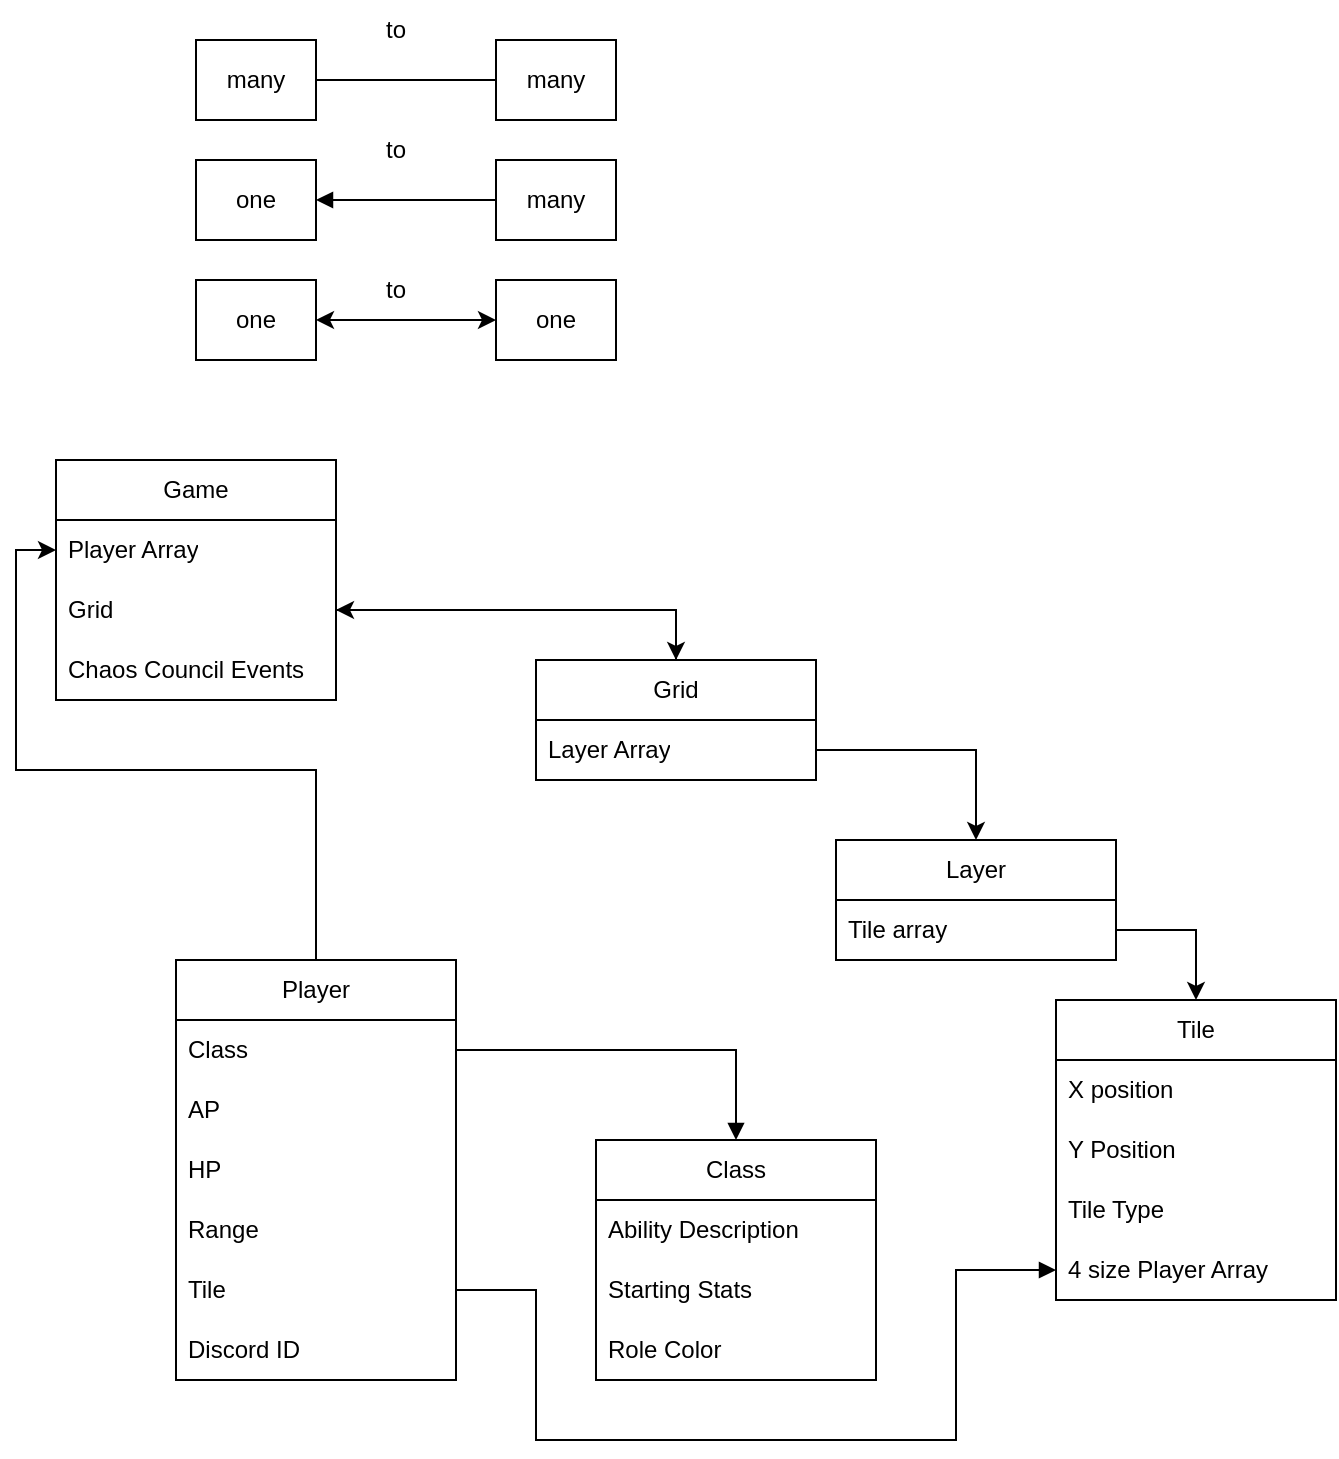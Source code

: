 <mxfile version="24.8.3">
  <diagram id="C5RBs43oDa-KdzZeNtuy" name="Page-1">
    <mxGraphModel dx="1434" dy="784" grid="1" gridSize="10" guides="1" tooltips="1" connect="1" arrows="1" fold="1" page="1" pageScale="1" pageWidth="827" pageHeight="1169" math="0" shadow="0">
      <root>
        <mxCell id="WIyWlLk6GJQsqaUBKTNV-0" />
        <mxCell id="WIyWlLk6GJQsqaUBKTNV-1" parent="WIyWlLk6GJQsqaUBKTNV-0" />
        <mxCell id="wLxp5FZqkMn3pI5LJp9S-1" value="Game" style="swimlane;fontStyle=0;childLayout=stackLayout;horizontal=1;startSize=30;horizontalStack=0;resizeParent=1;resizeParentMax=0;resizeLast=0;collapsible=1;marginBottom=0;whiteSpace=wrap;html=1;" vertex="1" parent="WIyWlLk6GJQsqaUBKTNV-1">
          <mxGeometry x="100" y="240" width="140" height="120" as="geometry" />
        </mxCell>
        <mxCell id="wLxp5FZqkMn3pI5LJp9S-2" value="Player Array" style="text;strokeColor=none;fillColor=none;align=left;verticalAlign=middle;spacingLeft=4;spacingRight=4;overflow=hidden;points=[[0,0.5],[1,0.5]];portConstraint=eastwest;rotatable=0;whiteSpace=wrap;html=1;" vertex="1" parent="wLxp5FZqkMn3pI5LJp9S-1">
          <mxGeometry y="30" width="140" height="30" as="geometry" />
        </mxCell>
        <mxCell id="wLxp5FZqkMn3pI5LJp9S-3" value="Grid" style="text;strokeColor=none;fillColor=none;align=left;verticalAlign=middle;spacingLeft=4;spacingRight=4;overflow=hidden;points=[[0,0.5],[1,0.5]];portConstraint=eastwest;rotatable=0;whiteSpace=wrap;html=1;" vertex="1" parent="wLxp5FZqkMn3pI5LJp9S-1">
          <mxGeometry y="60" width="140" height="30" as="geometry" />
        </mxCell>
        <mxCell id="wLxp5FZqkMn3pI5LJp9S-4" value="Chaos Council Events" style="text;strokeColor=none;fillColor=none;align=left;verticalAlign=middle;spacingLeft=4;spacingRight=4;overflow=hidden;points=[[0,0.5],[1,0.5]];portConstraint=eastwest;rotatable=0;whiteSpace=wrap;html=1;" vertex="1" parent="wLxp5FZqkMn3pI5LJp9S-1">
          <mxGeometry y="90" width="140" height="30" as="geometry" />
        </mxCell>
        <mxCell id="wLxp5FZqkMn3pI5LJp9S-31" style="edgeStyle=orthogonalEdgeStyle;rounded=0;orthogonalLoop=1;jettySize=auto;html=1;entryX=1;entryY=0.5;entryDx=0;entryDy=0;" edge="1" parent="WIyWlLk6GJQsqaUBKTNV-1" source="wLxp5FZqkMn3pI5LJp9S-5" target="wLxp5FZqkMn3pI5LJp9S-3">
          <mxGeometry relative="1" as="geometry" />
        </mxCell>
        <mxCell id="wLxp5FZqkMn3pI5LJp9S-5" value="Grid" style="swimlane;fontStyle=0;childLayout=stackLayout;horizontal=1;startSize=30;horizontalStack=0;resizeParent=1;resizeParentMax=0;resizeLast=0;collapsible=1;marginBottom=0;whiteSpace=wrap;html=1;" vertex="1" parent="WIyWlLk6GJQsqaUBKTNV-1">
          <mxGeometry x="340" y="340" width="140" height="60" as="geometry" />
        </mxCell>
        <mxCell id="wLxp5FZqkMn3pI5LJp9S-6" value="Layer Array" style="text;strokeColor=none;fillColor=none;align=left;verticalAlign=middle;spacingLeft=4;spacingRight=4;overflow=hidden;points=[[0,0.5],[1,0.5]];portConstraint=eastwest;rotatable=0;whiteSpace=wrap;html=1;" vertex="1" parent="wLxp5FZqkMn3pI5LJp9S-5">
          <mxGeometry y="30" width="140" height="30" as="geometry" />
        </mxCell>
        <mxCell id="wLxp5FZqkMn3pI5LJp9S-14" value="Layer" style="swimlane;fontStyle=0;childLayout=stackLayout;horizontal=1;startSize=30;horizontalStack=0;resizeParent=1;resizeParentMax=0;resizeLast=0;collapsible=1;marginBottom=0;whiteSpace=wrap;html=1;" vertex="1" parent="WIyWlLk6GJQsqaUBKTNV-1">
          <mxGeometry x="490" y="430" width="140" height="60" as="geometry" />
        </mxCell>
        <mxCell id="wLxp5FZqkMn3pI5LJp9S-15" value="Tile array" style="text;strokeColor=none;fillColor=none;align=left;verticalAlign=middle;spacingLeft=4;spacingRight=4;overflow=hidden;points=[[0,0.5],[1,0.5]];portConstraint=eastwest;rotatable=0;whiteSpace=wrap;html=1;" vertex="1" parent="wLxp5FZqkMn3pI5LJp9S-14">
          <mxGeometry y="30" width="140" height="30" as="geometry" />
        </mxCell>
        <mxCell id="wLxp5FZqkMn3pI5LJp9S-18" value="Tile" style="swimlane;fontStyle=0;childLayout=stackLayout;horizontal=1;startSize=30;horizontalStack=0;resizeParent=1;resizeParentMax=0;resizeLast=0;collapsible=1;marginBottom=0;whiteSpace=wrap;html=1;" vertex="1" parent="WIyWlLk6GJQsqaUBKTNV-1">
          <mxGeometry x="600" y="510" width="140" height="150" as="geometry" />
        </mxCell>
        <mxCell id="wLxp5FZqkMn3pI5LJp9S-19" value="X position" style="text;strokeColor=none;fillColor=none;align=left;verticalAlign=middle;spacingLeft=4;spacingRight=4;overflow=hidden;points=[[0,0.5],[1,0.5]];portConstraint=eastwest;rotatable=0;whiteSpace=wrap;html=1;" vertex="1" parent="wLxp5FZqkMn3pI5LJp9S-18">
          <mxGeometry y="30" width="140" height="30" as="geometry" />
        </mxCell>
        <mxCell id="wLxp5FZqkMn3pI5LJp9S-20" value="Y Position" style="text;strokeColor=none;fillColor=none;align=left;verticalAlign=middle;spacingLeft=4;spacingRight=4;overflow=hidden;points=[[0,0.5],[1,0.5]];portConstraint=eastwest;rotatable=0;whiteSpace=wrap;html=1;" vertex="1" parent="wLxp5FZqkMn3pI5LJp9S-18">
          <mxGeometry y="60" width="140" height="30" as="geometry" />
        </mxCell>
        <mxCell id="wLxp5FZqkMn3pI5LJp9S-21" value="Tile Type" style="text;strokeColor=none;fillColor=none;align=left;verticalAlign=middle;spacingLeft=4;spacingRight=4;overflow=hidden;points=[[0,0.5],[1,0.5]];portConstraint=eastwest;rotatable=0;whiteSpace=wrap;html=1;" vertex="1" parent="wLxp5FZqkMn3pI5LJp9S-18">
          <mxGeometry y="90" width="140" height="30" as="geometry" />
        </mxCell>
        <mxCell id="wLxp5FZqkMn3pI5LJp9S-44" value="4 size Player Array" style="text;strokeColor=none;fillColor=none;align=left;verticalAlign=middle;spacingLeft=4;spacingRight=4;overflow=hidden;points=[[0,0.5],[1,0.5]];portConstraint=eastwest;rotatable=0;whiteSpace=wrap;html=1;" vertex="1" parent="wLxp5FZqkMn3pI5LJp9S-18">
          <mxGeometry y="120" width="140" height="30" as="geometry" />
        </mxCell>
        <mxCell id="wLxp5FZqkMn3pI5LJp9S-22" value="" style="endArrow=classic;startArrow=classic;html=1;rounded=0;" edge="1" parent="WIyWlLk6GJQsqaUBKTNV-1">
          <mxGeometry width="50" height="50" relative="1" as="geometry">
            <mxPoint x="230" y="170" as="sourcePoint" />
            <mxPoint x="320" y="170" as="targetPoint" />
          </mxGeometry>
        </mxCell>
        <mxCell id="wLxp5FZqkMn3pI5LJp9S-23" value="to" style="text;html=1;align=center;verticalAlign=middle;whiteSpace=wrap;rounded=0;" vertex="1" parent="WIyWlLk6GJQsqaUBKTNV-1">
          <mxGeometry x="240" y="140" width="60" height="30" as="geometry" />
        </mxCell>
        <mxCell id="wLxp5FZqkMn3pI5LJp9S-30" style="edgeStyle=orthogonalEdgeStyle;rounded=0;orthogonalLoop=1;jettySize=auto;html=1;entryX=0.5;entryY=0;entryDx=0;entryDy=0;" edge="1" parent="WIyWlLk6GJQsqaUBKTNV-1" source="wLxp5FZqkMn3pI5LJp9S-3" target="wLxp5FZqkMn3pI5LJp9S-5">
          <mxGeometry relative="1" as="geometry" />
        </mxCell>
        <mxCell id="wLxp5FZqkMn3pI5LJp9S-32" style="edgeStyle=orthogonalEdgeStyle;rounded=0;orthogonalLoop=1;jettySize=auto;html=1;exitX=1;exitY=0.5;exitDx=0;exitDy=0;entryX=0.5;entryY=0;entryDx=0;entryDy=0;" edge="1" parent="WIyWlLk6GJQsqaUBKTNV-1" source="wLxp5FZqkMn3pI5LJp9S-6" target="wLxp5FZqkMn3pI5LJp9S-14">
          <mxGeometry relative="1" as="geometry" />
        </mxCell>
        <mxCell id="wLxp5FZqkMn3pI5LJp9S-33" value="one" style="rounded=0;whiteSpace=wrap;html=1;" vertex="1" parent="WIyWlLk6GJQsqaUBKTNV-1">
          <mxGeometry x="170" y="150" width="60" height="40" as="geometry" />
        </mxCell>
        <mxCell id="wLxp5FZqkMn3pI5LJp9S-35" value="one" style="rounded=0;whiteSpace=wrap;html=1;" vertex="1" parent="WIyWlLk6GJQsqaUBKTNV-1">
          <mxGeometry x="320" y="150" width="60" height="40" as="geometry" />
        </mxCell>
        <mxCell id="wLxp5FZqkMn3pI5LJp9S-36" value="" style="endArrow=none;startArrow=block;html=1;rounded=0;startFill=1;endFill=0;" edge="1" parent="WIyWlLk6GJQsqaUBKTNV-1">
          <mxGeometry width="50" height="50" relative="1" as="geometry">
            <mxPoint x="230" y="110" as="sourcePoint" />
            <mxPoint x="320" y="110" as="targetPoint" />
          </mxGeometry>
        </mxCell>
        <mxCell id="wLxp5FZqkMn3pI5LJp9S-37" value="to" style="text;html=1;align=center;verticalAlign=middle;whiteSpace=wrap;rounded=0;" vertex="1" parent="WIyWlLk6GJQsqaUBKTNV-1">
          <mxGeometry x="240" y="70" width="60" height="30" as="geometry" />
        </mxCell>
        <mxCell id="wLxp5FZqkMn3pI5LJp9S-38" value="one" style="rounded=0;whiteSpace=wrap;html=1;" vertex="1" parent="WIyWlLk6GJQsqaUBKTNV-1">
          <mxGeometry x="170" y="90" width="60" height="40" as="geometry" />
        </mxCell>
        <mxCell id="wLxp5FZqkMn3pI5LJp9S-39" value="many" style="rounded=0;whiteSpace=wrap;html=1;" vertex="1" parent="WIyWlLk6GJQsqaUBKTNV-1">
          <mxGeometry x="320" y="90" width="60" height="40" as="geometry" />
        </mxCell>
        <mxCell id="wLxp5FZqkMn3pI5LJp9S-40" value="" style="endArrow=baseDash;startArrow=baseDash;html=1;rounded=0;startFill=0;endFill=0;" edge="1" parent="WIyWlLk6GJQsqaUBKTNV-1">
          <mxGeometry width="50" height="50" relative="1" as="geometry">
            <mxPoint x="230" y="50" as="sourcePoint" />
            <mxPoint x="320" y="50" as="targetPoint" />
          </mxGeometry>
        </mxCell>
        <mxCell id="wLxp5FZqkMn3pI5LJp9S-41" value="to" style="text;html=1;align=center;verticalAlign=middle;whiteSpace=wrap;rounded=0;" vertex="1" parent="WIyWlLk6GJQsqaUBKTNV-1">
          <mxGeometry x="240" y="10" width="60" height="30" as="geometry" />
        </mxCell>
        <mxCell id="wLxp5FZqkMn3pI5LJp9S-42" value="many" style="rounded=0;whiteSpace=wrap;html=1;" vertex="1" parent="WIyWlLk6GJQsqaUBKTNV-1">
          <mxGeometry x="170" y="30" width="60" height="40" as="geometry" />
        </mxCell>
        <mxCell id="wLxp5FZqkMn3pI5LJp9S-43" value="many" style="rounded=0;whiteSpace=wrap;html=1;" vertex="1" parent="WIyWlLk6GJQsqaUBKTNV-1">
          <mxGeometry x="320" y="30" width="60" height="40" as="geometry" />
        </mxCell>
        <mxCell id="wLxp5FZqkMn3pI5LJp9S-46" style="edgeStyle=orthogonalEdgeStyle;rounded=0;orthogonalLoop=1;jettySize=auto;html=1;entryX=0.5;entryY=0;entryDx=0;entryDy=0;" edge="1" parent="WIyWlLk6GJQsqaUBKTNV-1" source="wLxp5FZqkMn3pI5LJp9S-15" target="wLxp5FZqkMn3pI5LJp9S-18">
          <mxGeometry relative="1" as="geometry" />
        </mxCell>
        <mxCell id="wLxp5FZqkMn3pI5LJp9S-47" value="Player" style="swimlane;fontStyle=0;childLayout=stackLayout;horizontal=1;startSize=30;horizontalStack=0;resizeParent=1;resizeParentMax=0;resizeLast=0;collapsible=1;marginBottom=0;whiteSpace=wrap;html=1;" vertex="1" parent="WIyWlLk6GJQsqaUBKTNV-1">
          <mxGeometry x="160" y="490" width="140" height="210" as="geometry" />
        </mxCell>
        <mxCell id="wLxp5FZqkMn3pI5LJp9S-49" value="Class" style="text;strokeColor=none;fillColor=none;align=left;verticalAlign=middle;spacingLeft=4;spacingRight=4;overflow=hidden;points=[[0,0.5],[1,0.5]];portConstraint=eastwest;rotatable=0;whiteSpace=wrap;html=1;" vertex="1" parent="wLxp5FZqkMn3pI5LJp9S-47">
          <mxGeometry y="30" width="140" height="30" as="geometry" />
        </mxCell>
        <mxCell id="wLxp5FZqkMn3pI5LJp9S-50" value="AP" style="text;strokeColor=none;fillColor=none;align=left;verticalAlign=middle;spacingLeft=4;spacingRight=4;overflow=hidden;points=[[0,0.5],[1,0.5]];portConstraint=eastwest;rotatable=0;whiteSpace=wrap;html=1;" vertex="1" parent="wLxp5FZqkMn3pI5LJp9S-47">
          <mxGeometry y="60" width="140" height="30" as="geometry" />
        </mxCell>
        <mxCell id="wLxp5FZqkMn3pI5LJp9S-51" value="HP" style="text;strokeColor=none;fillColor=none;align=left;verticalAlign=middle;spacingLeft=4;spacingRight=4;overflow=hidden;points=[[0,0.5],[1,0.5]];portConstraint=eastwest;rotatable=0;whiteSpace=wrap;html=1;" vertex="1" parent="wLxp5FZqkMn3pI5LJp9S-47">
          <mxGeometry y="90" width="140" height="30" as="geometry" />
        </mxCell>
        <mxCell id="wLxp5FZqkMn3pI5LJp9S-52" value="Range" style="text;strokeColor=none;fillColor=none;align=left;verticalAlign=middle;spacingLeft=4;spacingRight=4;overflow=hidden;points=[[0,0.5],[1,0.5]];portConstraint=eastwest;rotatable=0;whiteSpace=wrap;html=1;" vertex="1" parent="wLxp5FZqkMn3pI5LJp9S-47">
          <mxGeometry y="120" width="140" height="30" as="geometry" />
        </mxCell>
        <mxCell id="wLxp5FZqkMn3pI5LJp9S-63" value="Tile" style="text;strokeColor=none;fillColor=none;align=left;verticalAlign=middle;spacingLeft=4;spacingRight=4;overflow=hidden;points=[[0,0.5],[1,0.5]];portConstraint=eastwest;rotatable=0;whiteSpace=wrap;html=1;" vertex="1" parent="wLxp5FZqkMn3pI5LJp9S-47">
          <mxGeometry y="150" width="140" height="30" as="geometry" />
        </mxCell>
        <mxCell id="wLxp5FZqkMn3pI5LJp9S-64" value="Discord ID" style="text;strokeColor=none;fillColor=none;align=left;verticalAlign=middle;spacingLeft=4;spacingRight=4;overflow=hidden;points=[[0,0.5],[1,0.5]];portConstraint=eastwest;rotatable=0;whiteSpace=wrap;html=1;" vertex="1" parent="wLxp5FZqkMn3pI5LJp9S-47">
          <mxGeometry y="180" width="140" height="30" as="geometry" />
        </mxCell>
        <mxCell id="wLxp5FZqkMn3pI5LJp9S-55" style="edgeStyle=orthogonalEdgeStyle;rounded=0;orthogonalLoop=1;jettySize=auto;html=1;entryX=0.5;entryY=0;entryDx=0;entryDy=0;endArrow=none;endFill=0;startArrow=classic;startFill=1;" edge="1" parent="WIyWlLk6GJQsqaUBKTNV-1" source="wLxp5FZqkMn3pI5LJp9S-2" target="wLxp5FZqkMn3pI5LJp9S-47">
          <mxGeometry relative="1" as="geometry">
            <Array as="points">
              <mxPoint x="80" y="285" />
              <mxPoint x="80" y="395" />
              <mxPoint x="230" y="395" />
            </Array>
          </mxGeometry>
        </mxCell>
        <mxCell id="wLxp5FZqkMn3pI5LJp9S-57" style="edgeStyle=orthogonalEdgeStyle;rounded=0;orthogonalLoop=1;jettySize=auto;html=1;entryX=1;entryY=0.5;entryDx=0;entryDy=0;endArrow=none;endFill=0;startArrow=block;startFill=1;" edge="1" parent="WIyWlLk6GJQsqaUBKTNV-1" source="wLxp5FZqkMn3pI5LJp9S-44" target="wLxp5FZqkMn3pI5LJp9S-63">
          <mxGeometry relative="1" as="geometry">
            <Array as="points">
              <mxPoint x="550" y="645" />
              <mxPoint x="550" y="730" />
              <mxPoint x="340" y="730" />
              <mxPoint x="340" y="655" />
            </Array>
          </mxGeometry>
        </mxCell>
        <mxCell id="wLxp5FZqkMn3pI5LJp9S-62" style="edgeStyle=orthogonalEdgeStyle;rounded=0;orthogonalLoop=1;jettySize=auto;html=1;entryX=1;entryY=0.5;entryDx=0;entryDy=0;endArrow=none;endFill=0;startArrow=block;startFill=1;exitX=0.5;exitY=0;exitDx=0;exitDy=0;" edge="1" parent="WIyWlLk6GJQsqaUBKTNV-1" source="wLxp5FZqkMn3pI5LJp9S-58" target="wLxp5FZqkMn3pI5LJp9S-49">
          <mxGeometry relative="1" as="geometry" />
        </mxCell>
        <mxCell id="wLxp5FZqkMn3pI5LJp9S-58" value="Class" style="swimlane;fontStyle=0;childLayout=stackLayout;horizontal=1;startSize=30;horizontalStack=0;resizeParent=1;resizeParentMax=0;resizeLast=0;collapsible=1;marginBottom=0;whiteSpace=wrap;html=1;" vertex="1" parent="WIyWlLk6GJQsqaUBKTNV-1">
          <mxGeometry x="370" y="580" width="140" height="120" as="geometry" />
        </mxCell>
        <mxCell id="wLxp5FZqkMn3pI5LJp9S-59" value="Ability Description" style="text;strokeColor=none;fillColor=none;align=left;verticalAlign=middle;spacingLeft=4;spacingRight=4;overflow=hidden;points=[[0,0.5],[1,0.5]];portConstraint=eastwest;rotatable=0;whiteSpace=wrap;html=1;" vertex="1" parent="wLxp5FZqkMn3pI5LJp9S-58">
          <mxGeometry y="30" width="140" height="30" as="geometry" />
        </mxCell>
        <mxCell id="wLxp5FZqkMn3pI5LJp9S-60" value="Starting Stats" style="text;strokeColor=none;fillColor=none;align=left;verticalAlign=middle;spacingLeft=4;spacingRight=4;overflow=hidden;points=[[0,0.5],[1,0.5]];portConstraint=eastwest;rotatable=0;whiteSpace=wrap;html=1;" vertex="1" parent="wLxp5FZqkMn3pI5LJp9S-58">
          <mxGeometry y="60" width="140" height="30" as="geometry" />
        </mxCell>
        <mxCell id="wLxp5FZqkMn3pI5LJp9S-61" value="Role Color" style="text;strokeColor=none;fillColor=none;align=left;verticalAlign=middle;spacingLeft=4;spacingRight=4;overflow=hidden;points=[[0,0.5],[1,0.5]];portConstraint=eastwest;rotatable=0;whiteSpace=wrap;html=1;" vertex="1" parent="wLxp5FZqkMn3pI5LJp9S-58">
          <mxGeometry y="90" width="140" height="30" as="geometry" />
        </mxCell>
      </root>
    </mxGraphModel>
  </diagram>
</mxfile>
